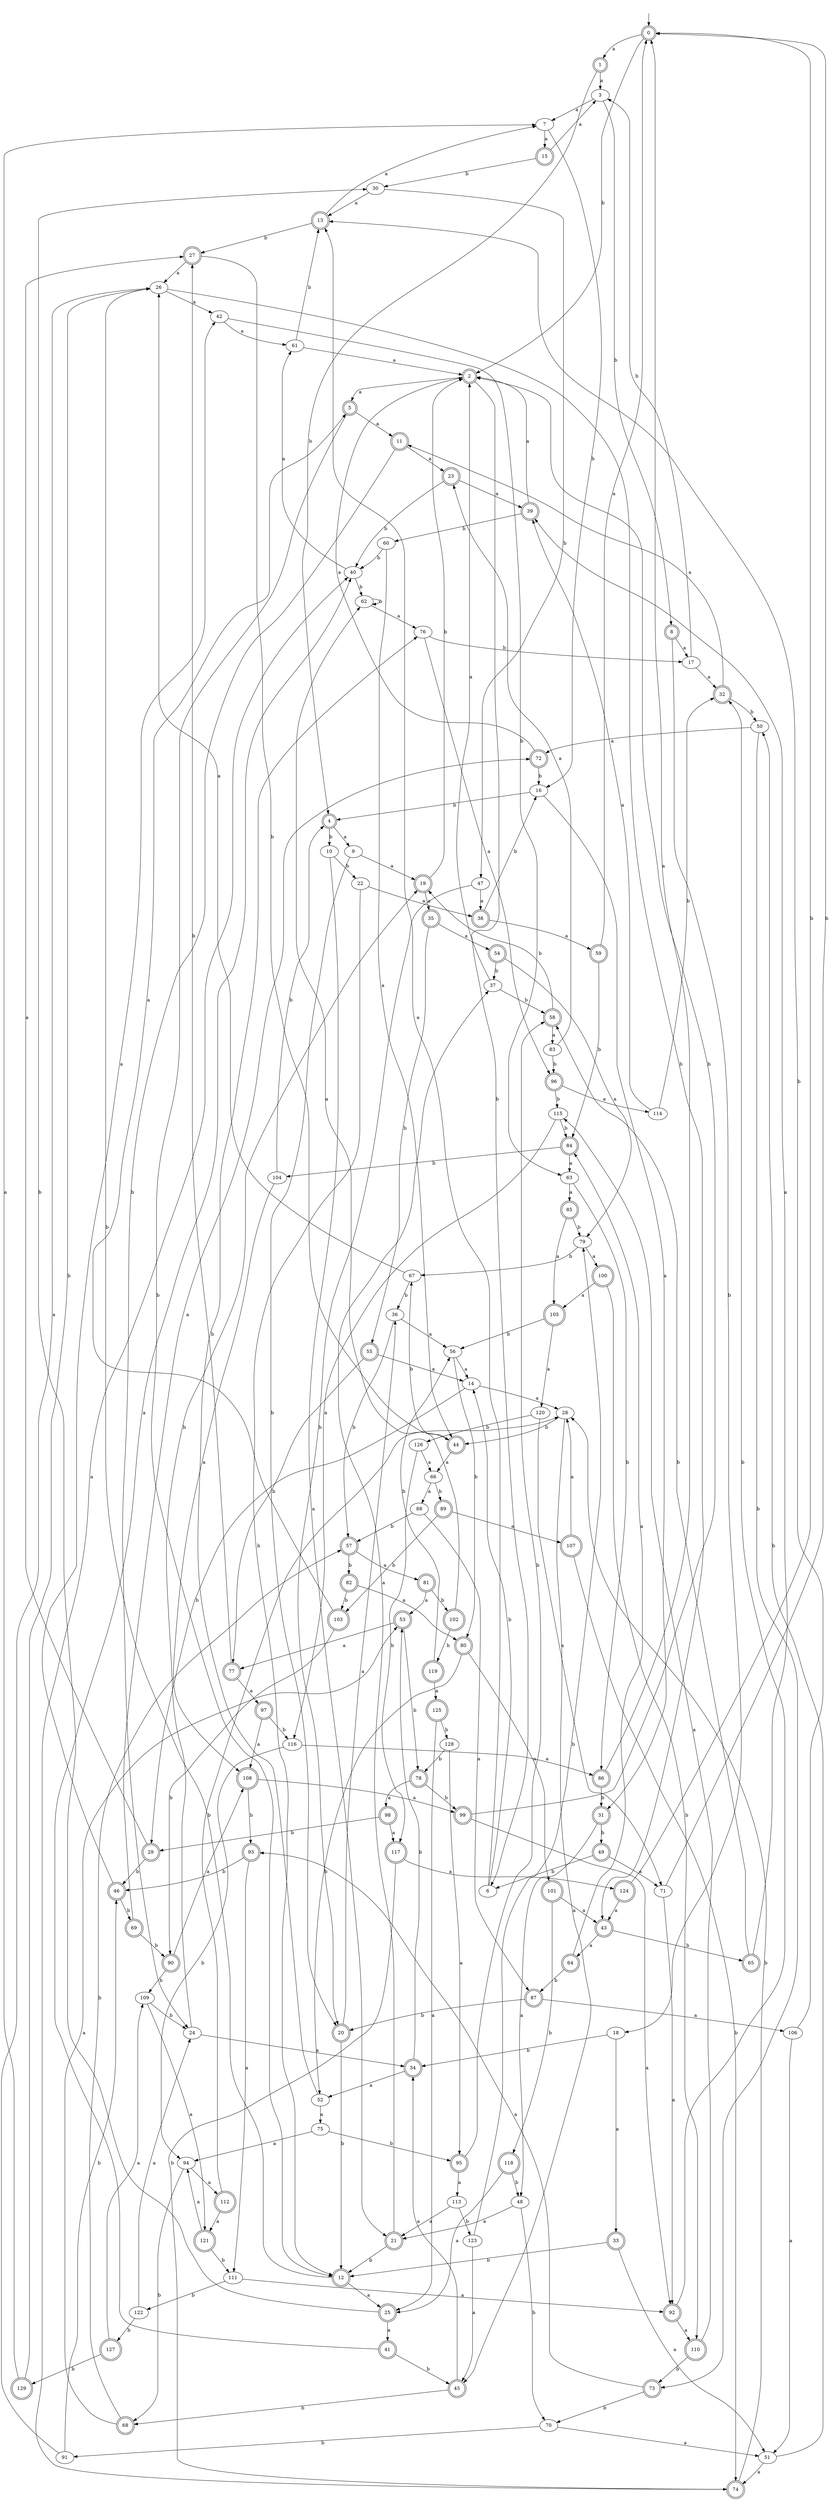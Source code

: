 digraph RandomDFA {
  __start0 [label="", shape=none];
  __start0 -> 0 [label=""];
  0 [shape=circle] [shape=doublecircle]
  0 -> 1 [label="a"]
  0 -> 2 [label="b"]
  1 [shape=doublecircle]
  1 -> 3 [label="a"]
  1 -> 4 [label="b"]
  2 [shape=doublecircle]
  2 -> 5 [label="a"]
  2 -> 6 [label="b"]
  3
  3 -> 7 [label="a"]
  3 -> 8 [label="b"]
  4 [shape=doublecircle]
  4 -> 9 [label="a"]
  4 -> 10 [label="b"]
  5 [shape=doublecircle]
  5 -> 11 [label="a"]
  5 -> 12 [label="b"]
  6
  6 -> 13 [label="a"]
  6 -> 14 [label="b"]
  7
  7 -> 15 [label="a"]
  7 -> 16 [label="b"]
  8 [shape=doublecircle]
  8 -> 17 [label="a"]
  8 -> 18 [label="b"]
  9
  9 -> 19 [label="a"]
  9 -> 20 [label="b"]
  10
  10 -> 21 [label="a"]
  10 -> 22 [label="b"]
  11 [shape=doublecircle]
  11 -> 23 [label="a"]
  11 -> 24 [label="b"]
  12 [shape=doublecircle]
  12 -> 25 [label="a"]
  12 -> 26 [label="b"]
  13 [shape=doublecircle]
  13 -> 7 [label="a"]
  13 -> 27 [label="b"]
  14
  14 -> 28 [label="a"]
  14 -> 29 [label="b"]
  15 [shape=doublecircle]
  15 -> 3 [label="a"]
  15 -> 30 [label="b"]
  16
  16 -> 31 [label="a"]
  16 -> 4 [label="b"]
  17
  17 -> 32 [label="a"]
  17 -> 3 [label="b"]
  18
  18 -> 33 [label="a"]
  18 -> 34 [label="b"]
  19 [shape=doublecircle]
  19 -> 35 [label="a"]
  19 -> 2 [label="b"]
  20 [shape=doublecircle]
  20 -> 36 [label="a"]
  20 -> 12 [label="b"]
  21 [shape=doublecircle]
  21 -> 37 [label="a"]
  21 -> 12 [label="b"]
  22
  22 -> 38 [label="a"]
  22 -> 12 [label="b"]
  23 [shape=doublecircle]
  23 -> 39 [label="a"]
  23 -> 40 [label="b"]
  24
  24 -> 34 [label="a"]
  24 -> 19 [label="b"]
  25 [shape=doublecircle]
  25 -> 41 [label="a"]
  25 -> 30 [label="b"]
  26
  26 -> 42 [label="a"]
  26 -> 43 [label="b"]
  27 [shape=doublecircle]
  27 -> 26 [label="a"]
  27 -> 44 [label="b"]
  28
  28 -> 45 [label="a"]
  28 -> 44 [label="b"]
  29 [shape=doublecircle]
  29 -> 27 [label="a"]
  29 -> 46 [label="b"]
  30
  30 -> 13 [label="a"]
  30 -> 47 [label="b"]
  31 [shape=doublecircle]
  31 -> 48 [label="a"]
  31 -> 49 [label="b"]
  32 [shape=doublecircle]
  32 -> 11 [label="a"]
  32 -> 50 [label="b"]
  33 [shape=doublecircle]
  33 -> 51 [label="a"]
  33 -> 12 [label="b"]
  34 [shape=doublecircle]
  34 -> 52 [label="a"]
  34 -> 53 [label="b"]
  35 [shape=doublecircle]
  35 -> 54 [label="a"]
  35 -> 55 [label="b"]
  36
  36 -> 56 [label="a"]
  36 -> 57 [label="b"]
  37
  37 -> 2 [label="a"]
  37 -> 58 [label="b"]
  38 [shape=doublecircle]
  38 -> 59 [label="a"]
  38 -> 16 [label="b"]
  39 [shape=doublecircle]
  39 -> 2 [label="a"]
  39 -> 60 [label="b"]
  40
  40 -> 61 [label="a"]
  40 -> 62 [label="b"]
  41 [shape=doublecircle]
  41 -> 40 [label="a"]
  41 -> 45 [label="b"]
  42
  42 -> 61 [label="a"]
  42 -> 63 [label="b"]
  43 [shape=doublecircle]
  43 -> 64 [label="a"]
  43 -> 65 [label="b"]
  44 [shape=doublecircle]
  44 -> 66 [label="a"]
  44 -> 67 [label="b"]
  45 [shape=doublecircle]
  45 -> 34 [label="a"]
  45 -> 68 [label="b"]
  46 [shape=doublecircle]
  46 -> 42 [label="a"]
  46 -> 69 [label="b"]
  47
  47 -> 38 [label="a"]
  47 -> 20 [label="b"]
  48
  48 -> 21 [label="a"]
  48 -> 70 [label="b"]
  49 [shape=doublecircle]
  49 -> 71 [label="a"]
  49 -> 6 [label="b"]
  50
  50 -> 72 [label="a"]
  50 -> 73 [label="b"]
  51
  51 -> 74 [label="a"]
  51 -> 50 [label="b"]
  52
  52 -> 75 [label="a"]
  52 -> 76 [label="b"]
  53 [shape=doublecircle]
  53 -> 77 [label="a"]
  53 -> 78 [label="b"]
  54 [shape=doublecircle]
  54 -> 79 [label="a"]
  54 -> 37 [label="b"]
  55 [shape=doublecircle]
  55 -> 14 [label="a"]
  55 -> 77 [label="b"]
  56
  56 -> 14 [label="a"]
  56 -> 80 [label="b"]
  57 [shape=doublecircle]
  57 -> 81 [label="a"]
  57 -> 82 [label="b"]
  58 [shape=doublecircle]
  58 -> 83 [label="a"]
  58 -> 19 [label="b"]
  59 [shape=doublecircle]
  59 -> 0 [label="a"]
  59 -> 84 [label="b"]
  60
  60 -> 44 [label="a"]
  60 -> 40 [label="b"]
  61
  61 -> 2 [label="a"]
  61 -> 13 [label="b"]
  62
  62 -> 76 [label="a"]
  62 -> 62 [label="b"]
  63
  63 -> 85 [label="a"]
  63 -> 86 [label="b"]
  64 [shape=doublecircle]
  64 -> 84 [label="a"]
  64 -> 87 [label="b"]
  65 [shape=doublecircle]
  65 -> 39 [label="a"]
  65 -> 58 [label="b"]
  66
  66 -> 88 [label="a"]
  66 -> 89 [label="b"]
  67
  67 -> 26 [label="a"]
  67 -> 36 [label="b"]
  68 [shape=doublecircle]
  68 -> 53 [label="a"]
  68 -> 57 [label="b"]
  69 [shape=doublecircle]
  69 -> 72 [label="a"]
  69 -> 90 [label="b"]
  70
  70 -> 51 [label="a"]
  70 -> 91 [label="b"]
  71
  71 -> 92 [label="a"]
  71 -> 0 [label="b"]
  72 [shape=doublecircle]
  72 -> 2 [label="a"]
  72 -> 16 [label="b"]
  73 [shape=doublecircle]
  73 -> 93 [label="a"]
  73 -> 70 [label="b"]
  74 [shape=doublecircle]
  74 -> 40 [label="a"]
  74 -> 28 [label="b"]
  75
  75 -> 94 [label="a"]
  75 -> 95 [label="b"]
  76
  76 -> 96 [label="a"]
  76 -> 17 [label="b"]
  77 [shape=doublecircle]
  77 -> 97 [label="a"]
  77 -> 27 [label="b"]
  78 [shape=doublecircle]
  78 -> 98 [label="a"]
  78 -> 99 [label="b"]
  79
  79 -> 100 [label="a"]
  79 -> 67 [label="b"]
  80 [shape=doublecircle]
  80 -> 101 [label="a"]
  80 -> 52 [label="b"]
  81 [shape=doublecircle]
  81 -> 53 [label="a"]
  81 -> 102 [label="b"]
  82 [shape=doublecircle]
  82 -> 80 [label="a"]
  82 -> 103 [label="b"]
  83
  83 -> 23 [label="a"]
  83 -> 96 [label="b"]
  84 [shape=doublecircle]
  84 -> 63 [label="a"]
  84 -> 104 [label="b"]
  85 [shape=doublecircle]
  85 -> 105 [label="a"]
  85 -> 79 [label="b"]
  86 [shape=doublecircle]
  86 -> 0 [label="a"]
  86 -> 31 [label="b"]
  87 [shape=doublecircle]
  87 -> 106 [label="a"]
  87 -> 20 [label="b"]
  88
  88 -> 87 [label="a"]
  88 -> 57 [label="b"]
  89 [shape=doublecircle]
  89 -> 107 [label="a"]
  89 -> 103 [label="b"]
  90 [shape=doublecircle]
  90 -> 108 [label="a"]
  90 -> 109 [label="b"]
  91
  91 -> 26 [label="a"]
  91 -> 46 [label="b"]
  92 [shape=doublecircle]
  92 -> 110 [label="a"]
  92 -> 32 [label="b"]
  93 [shape=doublecircle]
  93 -> 111 [label="a"]
  93 -> 46 [label="b"]
  94
  94 -> 112 [label="a"]
  94 -> 68 [label="b"]
  95 [shape=doublecircle]
  95 -> 113 [label="a"]
  95 -> 58 [label="b"]
  96 [shape=doublecircle]
  96 -> 114 [label="a"]
  96 -> 115 [label="b"]
  97 [shape=doublecircle]
  97 -> 108 [label="a"]
  97 -> 116 [label="b"]
  98 [shape=doublecircle]
  98 -> 117 [label="a"]
  98 -> 29 [label="b"]
  99 [shape=doublecircle]
  99 -> 92 [label="a"]
  99 -> 2 [label="b"]
  100 [shape=doublecircle]
  100 -> 105 [label="a"]
  100 -> 110 [label="b"]
  101 [shape=doublecircle]
  101 -> 43 [label="a"]
  101 -> 118 [label="b"]
  102 [shape=doublecircle]
  102 -> 62 [label="a"]
  102 -> 119 [label="b"]
  103 [shape=doublecircle]
  103 -> 5 [label="a"]
  103 -> 90 [label="b"]
  104
  104 -> 108 [label="a"]
  104 -> 4 [label="b"]
  105 [shape=doublecircle]
  105 -> 120 [label="a"]
  105 -> 56 [label="b"]
  106
  106 -> 51 [label="a"]
  106 -> 13 [label="b"]
  107 [shape=doublecircle]
  107 -> 28 [label="a"]
  107 -> 74 [label="b"]
  108 [shape=doublecircle]
  108 -> 99 [label="a"]
  108 -> 93 [label="b"]
  109
  109 -> 121 [label="a"]
  109 -> 24 [label="b"]
  110 [shape=doublecircle]
  110 -> 115 [label="a"]
  110 -> 73 [label="b"]
  111
  111 -> 92 [label="a"]
  111 -> 122 [label="b"]
  112 [shape=doublecircle]
  112 -> 121 [label="a"]
  112 -> 28 [label="b"]
  113
  113 -> 21 [label="a"]
  113 -> 123 [label="b"]
  114
  114 -> 39 [label="a"]
  114 -> 32 [label="b"]
  115
  115 -> 116 [label="a"]
  115 -> 84 [label="b"]
  116
  116 -> 86 [label="a"]
  116 -> 94 [label="b"]
  117 [shape=doublecircle]
  117 -> 124 [label="a"]
  117 -> 74 [label="b"]
  118 [shape=doublecircle]
  118 -> 25 [label="a"]
  118 -> 48 [label="b"]
  119 [shape=doublecircle]
  119 -> 125 [label="a"]
  119 -> 56 [label="b"]
  120
  120 -> 71 [label="a"]
  120 -> 126 [label="b"]
  121 [shape=doublecircle]
  121 -> 94 [label="a"]
  121 -> 111 [label="b"]
  122
  122 -> 24 [label="a"]
  122 -> 127 [label="b"]
  123
  123 -> 45 [label="a"]
  123 -> 79 [label="b"]
  124 [shape=doublecircle]
  124 -> 43 [label="a"]
  124 -> 0 [label="b"]
  125 [shape=doublecircle]
  125 -> 25 [label="a"]
  125 -> 128 [label="b"]
  126
  126 -> 66 [label="a"]
  126 -> 117 [label="b"]
  127 [shape=doublecircle]
  127 -> 109 [label="a"]
  127 -> 129 [label="b"]
  128
  128 -> 95 [label="a"]
  128 -> 78 [label="b"]
  129 [shape=doublecircle]
  129 -> 7 [label="a"]
  129 -> 26 [label="b"]
}
